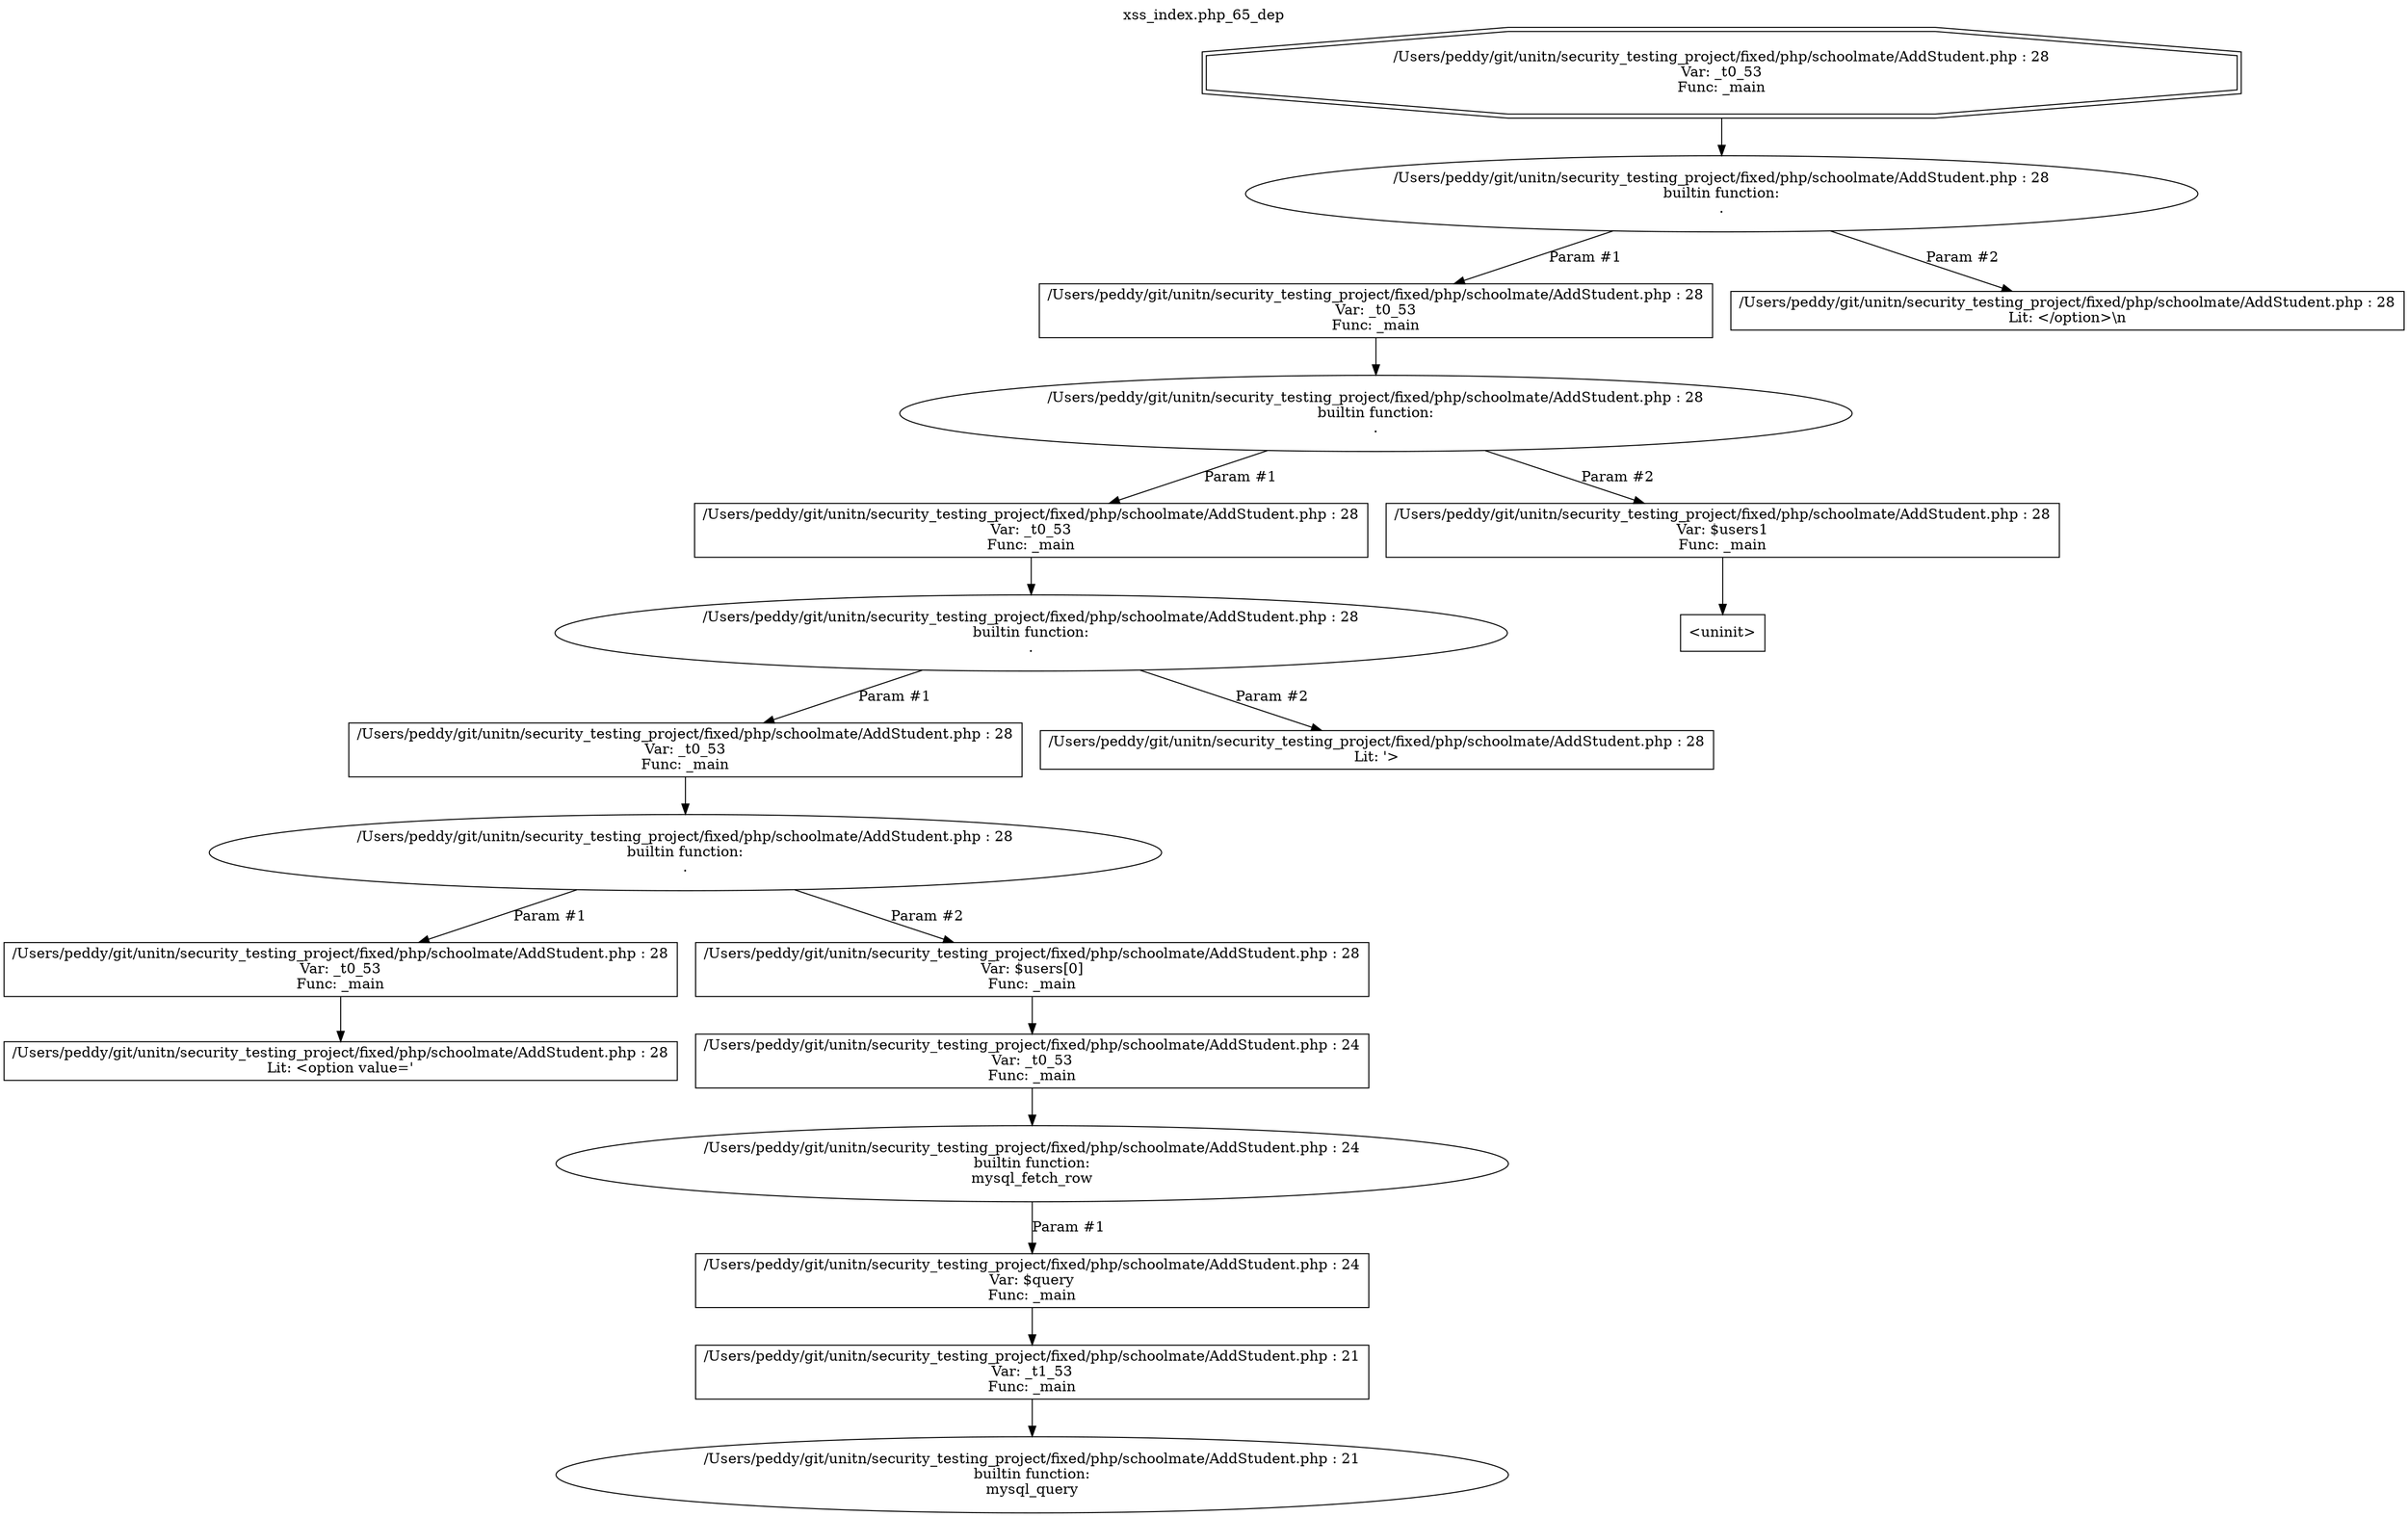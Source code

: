 digraph cfg {
  label="xss_index.php_65_dep";
  labelloc=t;
  n1 [shape=doubleoctagon, label="/Users/peddy/git/unitn/security_testing_project/fixed/php/schoolmate/AddStudent.php : 28\nVar: _t0_53\nFunc: _main\n"];
  n2 [shape=ellipse, label="/Users/peddy/git/unitn/security_testing_project/fixed/php/schoolmate/AddStudent.php : 28\nbuiltin function:\n.\n"];
  n3 [shape=box, label="/Users/peddy/git/unitn/security_testing_project/fixed/php/schoolmate/AddStudent.php : 28\nVar: _t0_53\nFunc: _main\n"];
  n4 [shape=ellipse, label="/Users/peddy/git/unitn/security_testing_project/fixed/php/schoolmate/AddStudent.php : 28\nbuiltin function:\n.\n"];
  n5 [shape=box, label="/Users/peddy/git/unitn/security_testing_project/fixed/php/schoolmate/AddStudent.php : 28\nVar: _t0_53\nFunc: _main\n"];
  n6 [shape=ellipse, label="/Users/peddy/git/unitn/security_testing_project/fixed/php/schoolmate/AddStudent.php : 28\nbuiltin function:\n.\n"];
  n7 [shape=box, label="/Users/peddy/git/unitn/security_testing_project/fixed/php/schoolmate/AddStudent.php : 28\nVar: _t0_53\nFunc: _main\n"];
  n8 [shape=ellipse, label="/Users/peddy/git/unitn/security_testing_project/fixed/php/schoolmate/AddStudent.php : 28\nbuiltin function:\n.\n"];
  n9 [shape=box, label="/Users/peddy/git/unitn/security_testing_project/fixed/php/schoolmate/AddStudent.php : 28\nVar: _t0_53\nFunc: _main\n"];
  n10 [shape=box, label="/Users/peddy/git/unitn/security_testing_project/fixed/php/schoolmate/AddStudent.php : 28\nLit: <option value='\n"];
  n11 [shape=box, label="/Users/peddy/git/unitn/security_testing_project/fixed/php/schoolmate/AddStudent.php : 28\nVar: $users[0]\nFunc: _main\n"];
  n12 [shape=box, label="/Users/peddy/git/unitn/security_testing_project/fixed/php/schoolmate/AddStudent.php : 24\nVar: _t0_53\nFunc: _main\n"];
  n13 [shape=ellipse, label="/Users/peddy/git/unitn/security_testing_project/fixed/php/schoolmate/AddStudent.php : 24\nbuiltin function:\nmysql_fetch_row\n"];
  n14 [shape=box, label="/Users/peddy/git/unitn/security_testing_project/fixed/php/schoolmate/AddStudent.php : 24\nVar: $query\nFunc: _main\n"];
  n15 [shape=box, label="/Users/peddy/git/unitn/security_testing_project/fixed/php/schoolmate/AddStudent.php : 21\nVar: _t1_53\nFunc: _main\n"];
  n16 [shape=ellipse, label="/Users/peddy/git/unitn/security_testing_project/fixed/php/schoolmate/AddStudent.php : 21\nbuiltin function:\nmysql_query\n"];
  n17 [shape=box, label="/Users/peddy/git/unitn/security_testing_project/fixed/php/schoolmate/AddStudent.php : 28\nLit: '>\n"];
  n18 [shape=box, label="/Users/peddy/git/unitn/security_testing_project/fixed/php/schoolmate/AddStudent.php : 28\nVar: $users1\nFunc: _main\n"];
  n19 [shape=box, label="<uninit>"];
  n20 [shape=box, label="/Users/peddy/git/unitn/security_testing_project/fixed/php/schoolmate/AddStudent.php : 28\nLit: </option>\\n\n"];
  n1 -> n2;
  n3 -> n4;
  n5 -> n6;
  n7 -> n8;
  n9 -> n10;
  n8 -> n9[label="Param #1"];
  n8 -> n11[label="Param #2"];
  n12 -> n13;
  n15 -> n16;
  n14 -> n15;
  n13 -> n14[label="Param #1"];
  n11 -> n12;
  n6 -> n7[label="Param #1"];
  n6 -> n17[label="Param #2"];
  n4 -> n5[label="Param #1"];
  n4 -> n18[label="Param #2"];
  n18 -> n19;
  n2 -> n3[label="Param #1"];
  n2 -> n20[label="Param #2"];
}
